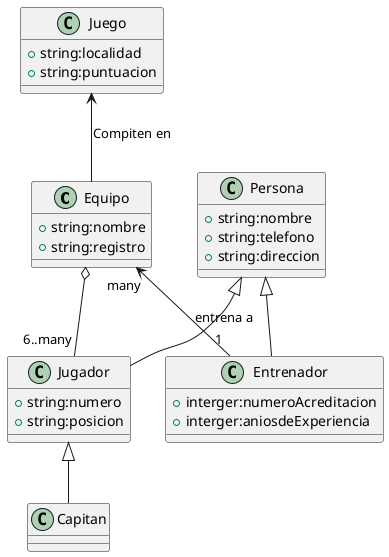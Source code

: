 @startuml actorsUseCaseDiagram
class Equipo{
    +string:nombre
    +string:registro
}
class Jugador{
    +string:numero
    +string:posicion
}
class Capitan
class Juego{
    +string:localidad
    +string:puntuacion
}
class Persona{
    +string:nombre
    +string:telefono
    +string:direccion
    
}

class Entrenador{
    +interger:numeroAcreditacion
    +interger:aniosdeExperiencia
}

Equipo o-- "6..many" Jugador
Persona <|-- Jugador
Persona <|-- Entrenador
Jugador <|-- Capitan
Juego <-- Equipo: "Compiten en"
Equipo "many" <-- "1" Entrenador: entrena a
@enduml